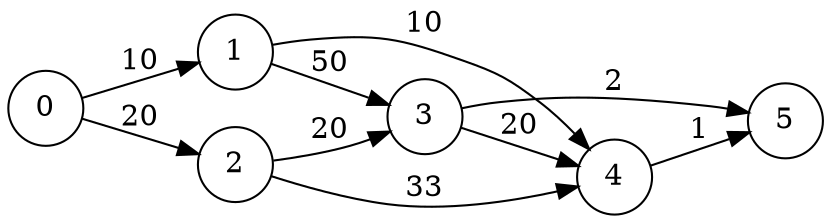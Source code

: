 digraph my_graph {
    rankdir=LR;
    size="8,5"
    node [shape = circle];
    4 -> 5 [label="1"];
    3 -> 5 [label="2"];
    3 -> 4 [label="20"];
    1 -> 3 [label="50"];
    1 -> 4 [label="10"];
    2 -> 3 [label="20"];
    2 -> 4 [label="33"];
    0 -> 1 [label="10"];
    0 -> 2 [label="20"];
}
